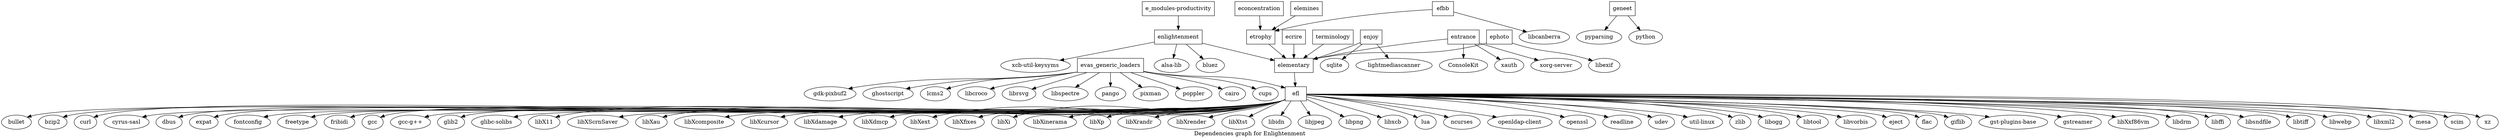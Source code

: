 digraph G {
	graph [label="Dependencies graph for Enlightenment"];
	"e_modules-productivity"	 [shape=box];
	enlightenment	 [shape=box];
	"e_modules-productivity" -> enlightenment;
	efl	 [shape=box];
	efl -> bullet;
	efl -> bzip2;
	efl -> curl;
	efl -> "cyrus-sasl";
	efl -> dbus;
	efl -> expat;
	efl -> fontconfig;
	efl -> freetype;
	efl -> fribidi;
	efl -> gcc;
	efl -> "gcc-g++";
	efl -> glib2;
	efl -> "glibc-solibs";
	efl -> libX11;
	efl -> libXScrnSaver;
	efl -> libXau;
	efl -> libXcomposite;
	efl -> libXcursor;
	efl -> libXdamage;
	efl -> libXdmcp;
	efl -> libXext;
	efl -> libXfixes;
	efl -> libXi;
	efl -> libXinerama;
	efl -> libXp;
	efl -> libXrandr;
	efl -> libXrender;
	efl -> libXtst;
	efl -> libidn;
	efl -> libjpeg;
	efl -> libpng;
	efl -> libxcb;
	efl -> lua;
	efl -> ncurses;
	efl -> "openldap-client";
	efl -> openssl;
	efl -> readline;
	efl -> udev;
	efl -> "util-linux";
	efl -> zlib;
	efl -> libogg;
	efl -> libtool;
	efl -> libvorbis;
	efl -> eject;
	efl -> flac;
	efl -> giflib;
	efl -> "gst-plugins-base";
	efl -> gstreamer;
	efl -> libXxf86vm;
	efl -> libdrm;
	efl -> libffi;
	efl -> libsndfile;
	efl -> libtiff;
	efl -> libwebp;
	efl -> libxml2;
	efl -> mesa;
	efl -> scim;
	efl -> xz;
	elementary	 [shape=box];
	elementary -> efl;
	enlightenment -> elementary;
	enlightenment -> "alsa-lib";
	enlightenment -> bluez;
	enlightenment -> "xcb-util-keysyms";
	econcentration	 [shape=box];
	etrophy	 [shape=box];
	econcentration -> etrophy;
	etrophy -> elementary;
	ecrire	 [shape=box];
	ecrire -> elementary;
	efbb	 [shape=box];
	efbb -> etrophy;
	efbb -> libcanberra;
	elemines	 [shape=box];
	elemines -> etrophy;
	enjoy	 [shape=box];
	enjoy -> elementary;
	enjoy -> lightmediascanner;
	enjoy -> sqlite;
	entrance	 [shape=box];
	entrance -> elementary;
	entrance -> ConsoleKit;
	entrance -> xauth;
	entrance -> "xorg-server";
	ephoto	 [shape=box];
	ephoto -> elementary;
	ephoto -> libexif;
	evas_generic_loaders	 [shape=box];
	evas_generic_loaders -> efl;
	evas_generic_loaders -> cairo;
	evas_generic_loaders -> cups;
	evas_generic_loaders -> "gdk-pixbuf2";
	evas_generic_loaders -> ghostscript;
	evas_generic_loaders -> lcms2;
	evas_generic_loaders -> libcroco;
	evas_generic_loaders -> librsvg;
	evas_generic_loaders -> libspectre;
	evas_generic_loaders -> pango;
	evas_generic_loaders -> pixman;
	evas_generic_loaders -> poppler;
	geneet	 [shape=box];
	geneet -> pyparsing;
	geneet -> python;
	terminology	 [shape=box];
	terminology -> elementary;
}
